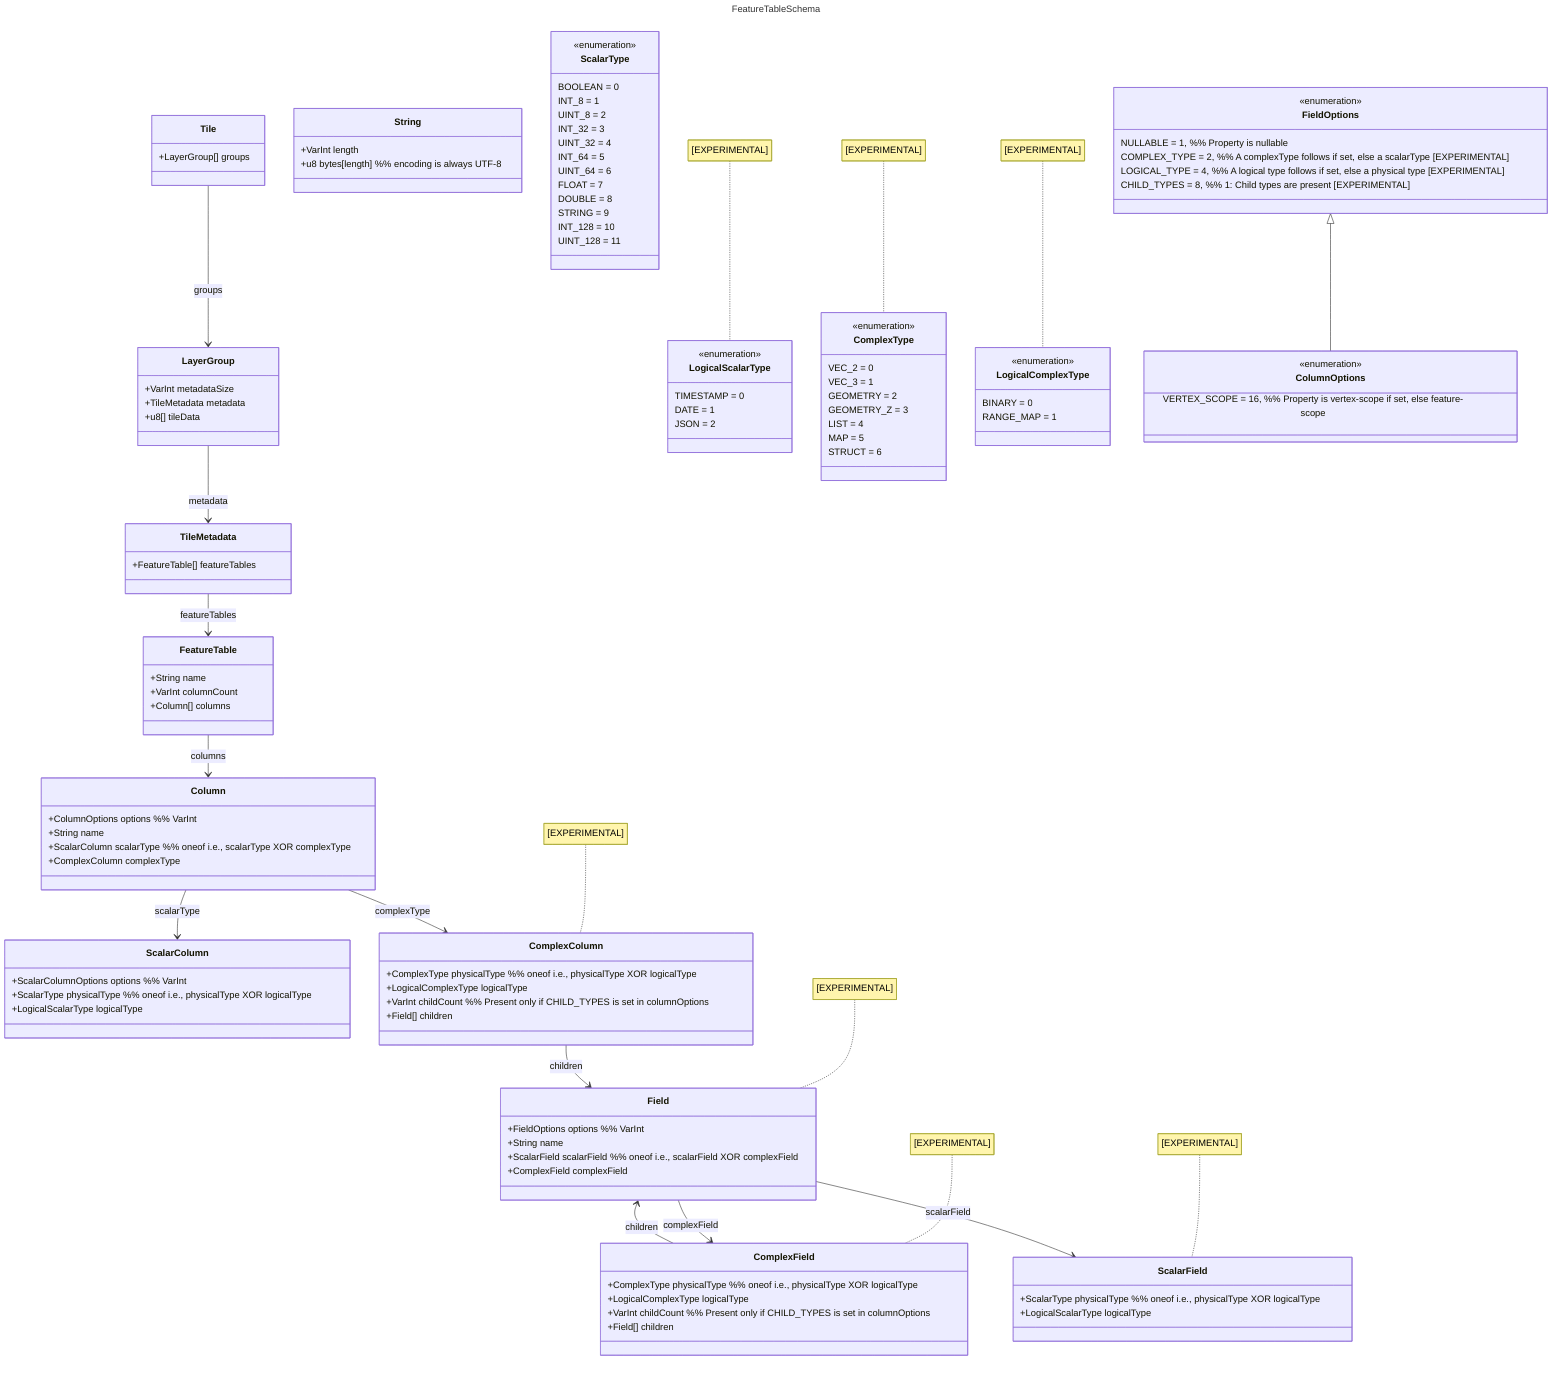 ---
title: FeatureTableSchema
config:
  class:
    hideEmptyMembersBox: true
---
classDiagram
    note for LogicalScalarType "[EXPERIMENTAL]"
    note for ComplexColumn "[EXPERIMENTAL]"
    note for ComplexField "[EXPERIMENTAL]"
    note for ComplexType "[EXPERIMENTAL]"
    note for LogicalComplexType "[EXPERIMENTAL]"
    note for Field "[EXPERIMENTAL]"
    note for ScalarField "[EXPERIMENTAL]"

    %% ---------------- Tile ----------------
    class Tile {
      +LayerGroup[] groups
    }

    %% ---------------- LayerGroup ----------------
    class LayerGroup {
	  +VarInt metadataSize
	  +TileMetadata metadata
      +u8[] tileData
    }

    %% ---------------- TileMetadata ----------------
    class TileMetadata {
      +FeatureTable[] featureTables
    }

    %% ---------------- FeatureTable ----------------
    class FeatureTable {
      +String name
      +VarInt columnCount
      +Column[] columns
    }

    %% ---------------- Column ----------------
    class Column {
      +ColumnOptions options %% VarInt
      +String name
      +ScalarColumn scalarType %% oneof i.e., scalarType XOR complexType
      +ComplexColumn complexType
    }

    %% ---------------- ScalarColumn ----------------
    class ScalarColumn {
      +ScalarColumnOptions options %% VarInt
      +ScalarType physicalType %% oneof i.e., physicalType XOR logicalType
      +LogicalScalarType logicalType
    }

    %% ---------------- ComplexColumn [EXPERIMENTAL] ----------------
    class ComplexColumn {
      +ComplexType physicalType %% oneof i.e., physicalType XOR logicalType
      +LogicalComplexType logicalType
      +VarInt childCount %% Present only if CHILD_TYPES is set in columnOptions
      +Field[] children
    }

    %% ---------------- Field ----------------
    class Field {
      +FieldOptions options %% VarInt
      +String name
      +ScalarField scalarField %% oneof i.e., scalarField XOR complexField
      +ComplexField complexField
    }

    %% ---------------- ScalarField ----------------
    class ScalarField {
      +ScalarType physicalType %% oneof i.e., physicalType XOR logicalType
      +LogicalScalarType logicalType
    }

    %% ---------------- ComplexField [EXPERIMENTAL] ----------------
    class ComplexField {
      +ComplexType physicalType %% oneof i.e., physicalType XOR logicalType
      +LogicalComplexType logicalType
      +VarInt childCount %% Present only if CHILD_TYPES is set in columnOptions
      +Field[] children
    }

    %% ---------------- String ------------------
    class String {
      +VarInt length
      +u8 bytes[length] %% encoding is always UTF-8
    }

    %% ---------------- Enumerations ----------------
    class ScalarType {
      <<enumeration>>
      BOOLEAN = 0
      INT_8 = 1
      UINT_8 = 2
      INT_32 = 3
      UINT_32 = 4
      INT_64 = 5
      UINT_64 = 6
      FLOAT = 7
      DOUBLE = 8
      STRING = 9
      INT_128 = 10
      UINT_128 = 11
    }

    class LogicalScalarType {
      <<enumeration>>
      TIMESTAMP = 0
      DATE = 1
      JSON = 2
    }

    class ComplexType {
      <<enumeration>>
      VEC_2 = 0
      VEC_3 = 1
      GEOMETRY = 2
      GEOMETRY_Z = 3
      LIST = 4
      MAP = 5
      STRUCT = 6
    }

    class LogicalComplexType {
      <<enumeration>>
      BINARY = 0
      RANGE_MAP = 1
    }

    class FieldOptions {
      <<enumeration>>
      NULLABLE = 1, %% Property is nullable
      COMPLEX_TYPE = 2, %% A complexType follows if set, else a scalarType [EXPERIMENTAL]
      LOGICAL_TYPE = 4, %% A logical type follows if set, else a physical type [EXPERIMENTAL]
      CHILD_TYPES = 8, %% 1: Child types are present [EXPERIMENTAL]
    }

    class ColumnOptions {
      <<enumeration>>
      VERTEX_SCOPE = 16, %% Property is vertex-scope if set, else feature-scope
    }

    %% ---------------- Associations ----------------
    FieldOptions <|-- ColumnOptions
    Tile --> LayerGroup : groups
	LayerGroup --> TileMetadata : metadata
    TileMetadata --> FeatureTable : featureTables
    FeatureTable --> Column : columns
    Column --> ScalarColumn : scalarType
    Column --> ComplexColumn : complexType
    ComplexColumn --> Field : children
    ComplexField --> Field : children
    Field --> ComplexField : complexField
    Field --> ScalarField : scalarField